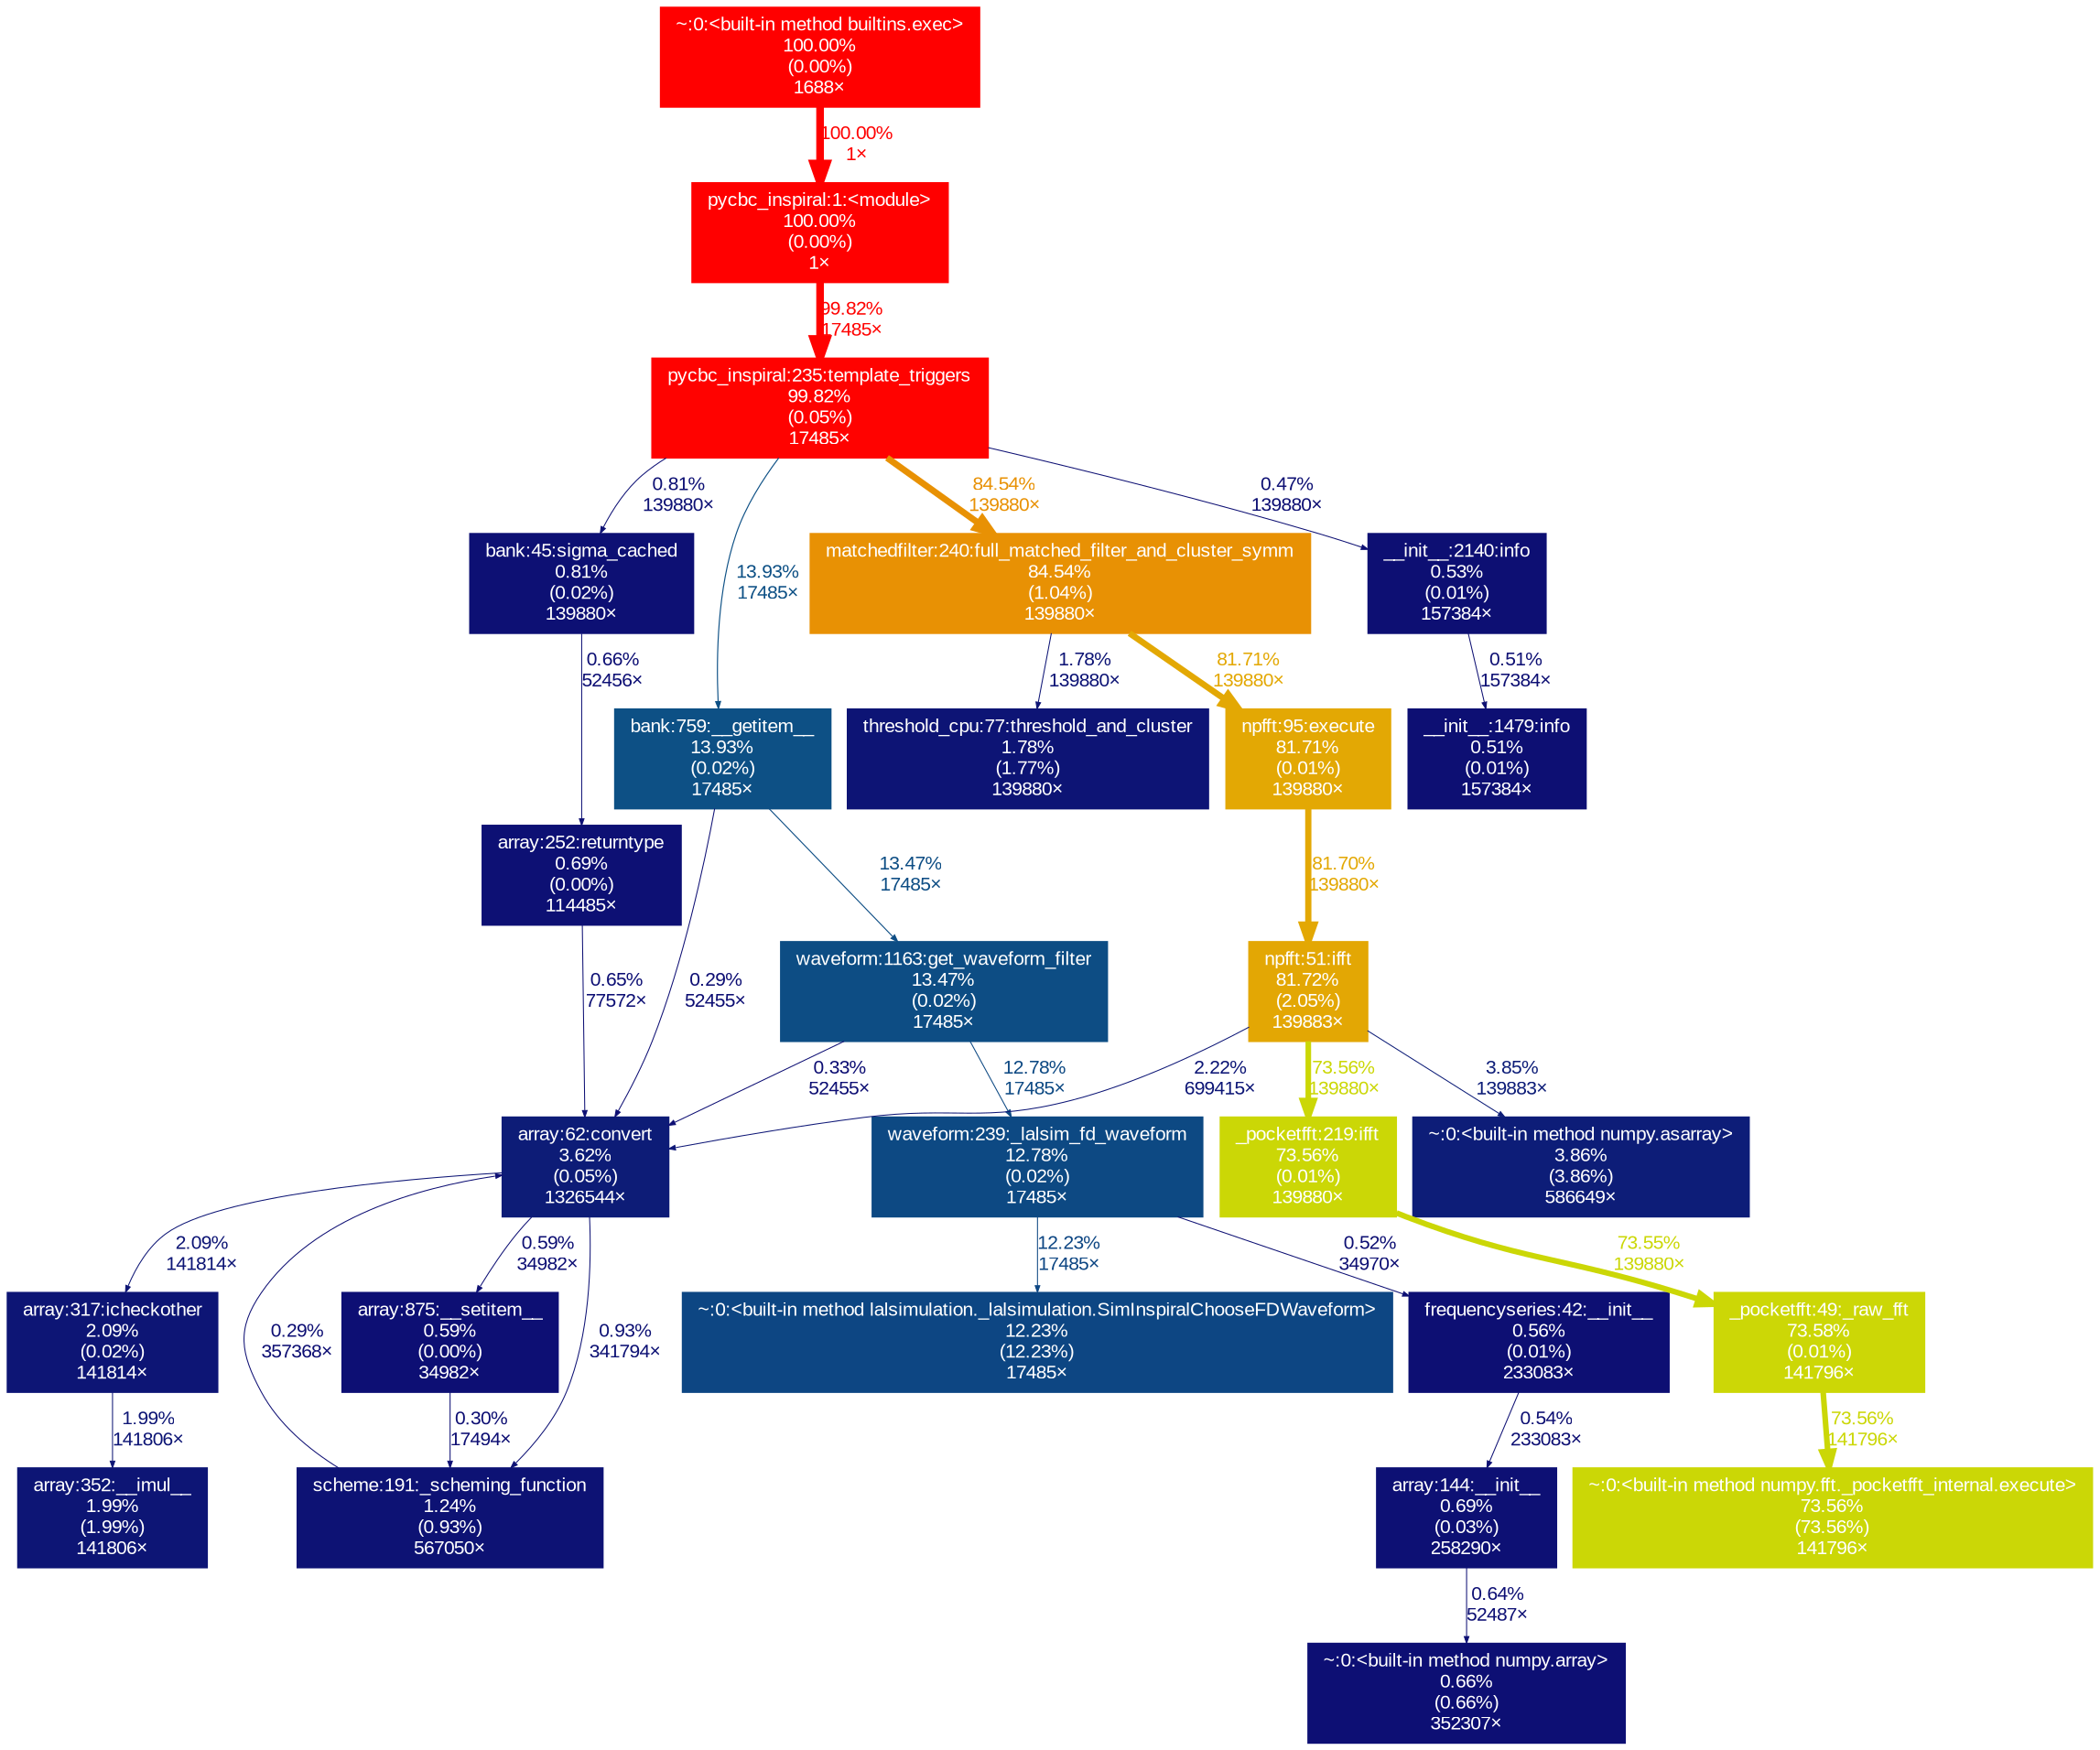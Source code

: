 digraph {
	graph [fontname=Arial, nodesep=0.125, ranksep=0.25];
	node [fontcolor=white, fontname=Arial, height=0, shape=box, style=filled, width=0];
	edge [fontname=Arial];
	372 [color="#ff0000", fontcolor="#ffffff", fontsize="10.00", label="pycbc_inspiral:1:<module>\n100.00%\n(0.00%)\n1×", tooltip="/work/pi_ccapano_umassd_edu/nperla_umassd_edu/envs/pycbc/bin/pycbc_inspiral"];
	372 -> 2565 [arrowsize="1.00", color="#ff0200", fontcolor="#ff0200", fontsize="10.00", label="99.82%\n17485×", labeldistance="3.99", penwidth="3.99"];
	1461 [color="#0d0f74", fontcolor="#ffffff", fontsize="10.00", label="~:0:<built-in method numpy.array>\n0.66%\n(0.66%)\n352307×", tooltip="~"];
	1471 [color="#ff0000", fontcolor="#ffffff", fontsize="10.00", label="~:0:<built-in method builtins.exec>\n100.00%\n(0.00%)\n1688×", tooltip="~"];
	1471 -> 372 [arrowsize="1.00", color="#ff0000", fontcolor="#ff0000", fontsize="10.00", label="100.00%\n1×", labeldistance="4.00", penwidth="4.00"];
	1893 [color="#0d1274", fontcolor="#ffffff", fontsize="10.00", label="scheme:191:_scheming_function\n1.24%\n(0.93%)\n567050×", tooltip="/work/pi_ccapano_umassd_edu/nperla_umassd_edu/envs/pycbc/lib/python3.11/site-packages/pycbc/scheme.py"];
	1893 -> 3613 [arrowsize="0.35", color="#0d0e73", fontcolor="#0d0e73", fontsize="10.00", label="0.29%\n357368×", labeldistance="0.50", penwidth="0.50"];
	2155 [color="#0d1074", fontcolor="#ffffff", fontsize="10.00", label="array:144:__init__\n0.69%\n(0.03%)\n258290×", tooltip="/work/pi_ccapano_umassd_edu/nperla_umassd_edu/envs/pycbc/lib/python3.11/site-packages/pycbc/types/array.py"];
	2155 -> 1461 [arrowsize="0.35", color="#0d0f74", fontcolor="#0d0f74", fontsize="10.00", label="0.64%\n52487×", labeldistance="0.50", penwidth="0.50"];
	2180 [color="#0d1074", fontcolor="#ffffff", fontsize="10.00", label="bank:45:sigma_cached\n0.81%\n(0.02%)\n139880×", tooltip="/work/pi_ccapano_umassd_edu/nperla_umassd_edu/envs/pycbc/lib/python3.11/site-packages/pycbc/waveform/bank.py"];
	2180 -> 7517 [arrowsize="0.35", color="#0d0f74", fontcolor="#0d0f74", fontsize="10.00", label="0.66%\n52456×", labeldistance="0.50", penwidth="0.50"];
	2181 [color="#0d5085", fontcolor="#ffffff", fontsize="10.00", label="bank:759:__getitem__\n13.93%\n(0.02%)\n17485×", tooltip="/work/pi_ccapano_umassd_edu/nperla_umassd_edu/envs/pycbc/lib/python3.11/site-packages/pycbc/waveform/bank.py"];
	2181 -> 2605 [arrowsize="0.37", color="#0d4d84", fontcolor="#0d4d84", fontsize="10.00", label="13.47%\n17485×", labeldistance="0.54", penwidth="0.54"];
	2181 -> 3613 [arrowsize="0.35", color="#0d0e73", fontcolor="#0d0e73", fontsize="10.00", label="0.29%\n52455×", labeldistance="0.50", penwidth="0.50"];
	2257 [color="#0d0f74", fontcolor="#ffffff", fontsize="10.00", label="array:875:__setitem__\n0.59%\n(0.00%)\n34982×", tooltip="/work/pi_ccapano_umassd_edu/nperla_umassd_edu/envs/pycbc/lib/python3.11/site-packages/pycbc/types/array.py"];
	2257 -> 1893 [arrowsize="0.35", color="#0d0e73", fontcolor="#0d0e73", fontsize="10.00", label="0.30%\n17494×", labeldistance="0.50", penwidth="0.50"];
	2258 [color="#0d1575", fontcolor="#ffffff", fontsize="10.00", label="array:317:icheckother\n2.09%\n(0.02%)\n141814×", tooltip="/work/pi_ccapano_umassd_edu/nperla_umassd_edu/envs/pycbc/lib/python3.11/site-packages/pycbc/types/array.py"];
	2258 -> 7548 [arrowsize="0.35", color="#0d1575", fontcolor="#0d1575", fontsize="10.00", label="1.99%\n141806×", labeldistance="0.50", penwidth="0.50"];
	2270 [color="#0d0f73", fontcolor="#ffffff", fontsize="10.00", label="frequencyseries:42:__init__\n0.56%\n(0.01%)\n233083×", tooltip="/work/pi_ccapano_umassd_edu/nperla_umassd_edu/envs/pycbc/lib/python3.11/site-packages/pycbc/types/frequencyseries.py"];
	2270 -> 2155 [arrowsize="0.35", color="#0d0f73", fontcolor="#0d0f73", fontsize="10.00", label="0.54%\n233083×", labeldistance="0.50", penwidth="0.50"];
	2565 [color="#ff0200", fontcolor="#ffffff", fontsize="10.00", label="pycbc_inspiral:235:template_triggers\n99.82%\n(0.05%)\n17485×", tooltip="/work/pi_ccapano_umassd_edu/nperla_umassd_edu/envs/pycbc/bin/pycbc_inspiral"];
	2565 -> 2180 [arrowsize="0.35", color="#0d1074", fontcolor="#0d1074", fontsize="10.00", label="0.81%\n139880×", labeldistance="0.50", penwidth="0.50"];
	2565 -> 2181 [arrowsize="0.37", color="#0d5085", fontcolor="#0d5085", fontsize="10.00", label="13.93%\n17485×", labeldistance="0.56", penwidth="0.56"];
	2565 -> 2582 [arrowsize="0.92", color="#e89104", fontcolor="#e89104", fontsize="10.00", label="84.54%\n139880×", labeldistance="3.38", penwidth="3.38"];
	2565 -> 2679 [arrowsize="0.35", color="#0d0f73", fontcolor="#0d0f73", fontsize="10.00", label="0.47%\n139880×", labeldistance="0.50", penwidth="0.50"];
	2573 [color="#ccd706", fontcolor="#ffffff", fontsize="10.00", label="_pocketfft:49:_raw_fft\n73.58%\n(0.01%)\n141796×", tooltip="/work/pi_ccapano_umassd_edu/nperla_umassd_edu/envs/pycbc/lib/python3.11/site-packages/numpy/fft/_pocketfft.py"];
	2573 -> 7735 [arrowsize="0.86", color="#cbd706", fontcolor="#cbd706", fontsize="10.00", label="73.56%\n141796×", labeldistance="2.94", penwidth="2.94"];
	2582 [color="#e89104", fontcolor="#ffffff", fontsize="10.00", label="matchedfilter:240:full_matched_filter_and_cluster_symm\n84.54%\n(1.04%)\n139880×", tooltip="/work/pi_ccapano_umassd_edu/nperla_umassd_edu/envs/pycbc/lib/python3.11/site-packages/pycbc/filter/matchedfilter.py"];
	2582 -> 3673 [arrowsize="0.90", color="#e3a804", fontcolor="#e3a804", fontsize="10.00", label="81.71%\n139880×", labeldistance="3.27", penwidth="3.27"];
	2582 -> 4015 [arrowsize="0.35", color="#0d1475", fontcolor="#0d1475", fontsize="10.00", label="1.78%\n139880×", labeldistance="0.50", penwidth="0.50"];
	2583 [color="#e3a704", fontcolor="#ffffff", fontsize="10.00", label="npfft:51:ifft\n81.72%\n(2.05%)\n139883×", tooltip="/work/pi_ccapano_umassd_edu/nperla_umassd_edu/envs/pycbc/lib/python3.11/site-packages/pycbc/fft/npfft.py"];
	2583 -> 3587 [arrowsize="0.86", color="#cbd706", fontcolor="#cbd706", fontsize="10.00", label="73.56%\n139880×", labeldistance="2.94", penwidth="2.94"];
	2583 -> 3613 [arrowsize="0.35", color="#0d1676", fontcolor="#0d1676", fontsize="10.00", label="2.22%\n699415×", labeldistance="0.50", penwidth="0.50"];
	2583 -> 8132 [arrowsize="0.35", color="#0d1d78", fontcolor="#0d1d78", fontsize="10.00", label="3.85%\n139883×", labeldistance="0.50", penwidth="0.50"];
	2605 [color="#0d4d84", fontcolor="#ffffff", fontsize="10.00", label="waveform:1163:get_waveform_filter\n13.47%\n(0.02%)\n17485×", tooltip="/work/pi_ccapano_umassd_edu/nperla_umassd_edu/envs/pycbc/lib/python3.11/site-packages/pycbc/waveform/waveform.py"];
	2605 -> 3613 [arrowsize="0.35", color="#0d0e73", fontcolor="#0d0e73", fontsize="10.00", label="0.33%\n52455×", labeldistance="0.50", penwidth="0.50"];
	2605 -> 3635 [arrowsize="0.36", color="#0d4983", fontcolor="#0d4983", fontsize="10.00", label="12.78%\n17485×", labeldistance="0.51", penwidth="0.51"];
	2679 [color="#0d0f73", fontcolor="#ffffff", fontsize="10.00", label="__init__:2140:info\n0.53%\n(0.01%)\n157384×", tooltip="/work/pi_ccapano_umassd_edu/nperla_umassd_edu/envs/pycbc/lib/python3.11/logging/__init__.py"];
	2679 -> 3528 [arrowsize="0.35", color="#0d0f73", fontcolor="#0d0f73", fontsize="10.00", label="0.51%\n157384×", labeldistance="0.50", penwidth="0.50"];
	3528 [color="#0d0f73", fontcolor="#ffffff", fontsize="10.00", label="__init__:1479:info\n0.51%\n(0.01%)\n157384×", tooltip="/work/pi_ccapano_umassd_edu/nperla_umassd_edu/envs/pycbc/lib/python3.11/logging/__init__.py"];
	3587 [color="#cbd706", fontcolor="#ffffff", fontsize="10.00", label="_pocketfft:219:ifft\n73.56%\n(0.01%)\n139880×", tooltip="/work/pi_ccapano_umassd_edu/nperla_umassd_edu/envs/pycbc/lib/python3.11/site-packages/numpy/fft/_pocketfft.py"];
	3587 -> 2573 [arrowsize="0.86", color="#cbd706", fontcolor="#cbd706", fontsize="10.00", label="73.55%\n139880×", labeldistance="2.94", penwidth="2.94"];
	3613 [color="#0d1c77", fontcolor="#ffffff", fontsize="10.00", label="array:62:convert\n3.62%\n(0.05%)\n1326544×", tooltip="/work/pi_ccapano_umassd_edu/nperla_umassd_edu/envs/pycbc/lib/python3.11/site-packages/pycbc/types/array.py"];
	3613 -> 1893 [arrowsize="0.35", color="#0d1174", fontcolor="#0d1174", fontsize="10.00", label="0.93%\n341794×", labeldistance="0.50", penwidth="0.50"];
	3613 -> 2257 [arrowsize="0.35", color="#0d0f74", fontcolor="#0d0f74", fontsize="10.00", label="0.59%\n34982×", labeldistance="0.50", penwidth="0.50"];
	3613 -> 2258 [arrowsize="0.35", color="#0d1575", fontcolor="#0d1575", fontsize="10.00", label="2.09%\n141814×", labeldistance="0.50", penwidth="0.50"];
	3635 [color="#0d4983", fontcolor="#ffffff", fontsize="10.00", label="waveform:239:_lalsim_fd_waveform\n12.78%\n(0.02%)\n17485×", tooltip="/work/pi_ccapano_umassd_edu/nperla_umassd_edu/envs/pycbc/lib/python3.11/site-packages/pycbc/waveform/waveform.py"];
	3635 -> 2270 [arrowsize="0.35", color="#0d0f73", fontcolor="#0d0f73", fontsize="10.00", label="0.52%\n34970×", labeldistance="0.50", penwidth="0.50"];
	3635 -> 5197 [arrowsize="0.35", color="#0d4683", fontcolor="#0d4683", fontsize="10.00", label="12.23%\n17485×", labeldistance="0.50", penwidth="0.50"];
	3673 [color="#e3a804", fontcolor="#ffffff", fontsize="10.00", label="npfft:95:execute\n81.71%\n(0.01%)\n139880×", tooltip="/work/pi_ccapano_umassd_edu/nperla_umassd_edu/envs/pycbc/lib/python3.11/site-packages/pycbc/fft/npfft.py"];
	3673 -> 2583 [arrowsize="0.90", color="#e3a804", fontcolor="#e3a804", fontsize="10.00", label="81.70%\n139880×", labeldistance="3.27", penwidth="3.27"];
	4015 [color="#0d1475", fontcolor="#ffffff", fontsize="10.00", label="threshold_cpu:77:threshold_and_cluster\n1.78%\n(1.77%)\n139880×", tooltip="/work/pi_ccapano_umassd_edu/nperla_umassd_edu/envs/pycbc/lib/python3.11/site-packages/pycbc/events/threshold_cpu.py"];
	5197 [color="#0d4683", fontcolor="#ffffff", fontsize="10.00", label="~:0:<built-in method lalsimulation._lalsimulation.SimInspiralChooseFDWaveform>\n12.23%\n(12.23%)\n17485×", tooltip="~"];
	7517 [color="#0d1074", fontcolor="#ffffff", fontsize="10.00", label="array:252:returntype\n0.69%\n(0.00%)\n114485×", tooltip="/work/pi_ccapano_umassd_edu/nperla_umassd_edu/envs/pycbc/lib/python3.11/site-packages/pycbc/types/array.py"];
	7517 -> 3613 [arrowsize="0.35", color="#0d0f74", fontcolor="#0d0f74", fontsize="10.00", label="0.65%\n77572×", labeldistance="0.50", penwidth="0.50"];
	7548 [color="#0d1575", fontcolor="#ffffff", fontsize="10.00", label="array:352:__imul__\n1.99%\n(1.99%)\n141806×", tooltip="/work/pi_ccapano_umassd_edu/nperla_umassd_edu/envs/pycbc/lib/python3.11/site-packages/pycbc/types/array.py"];
	7735 [color="#cbd706", fontcolor="#ffffff", fontsize="10.00", label="~:0:<built-in method numpy.fft._pocketfft_internal.execute>\n73.56%\n(73.56%)\n141796×", tooltip="~"];
	8132 [color="#0d1d78", fontcolor="#ffffff", fontsize="10.00", label="~:0:<built-in method numpy.asarray>\n3.86%\n(3.86%)\n586649×", tooltip="~"];
}
